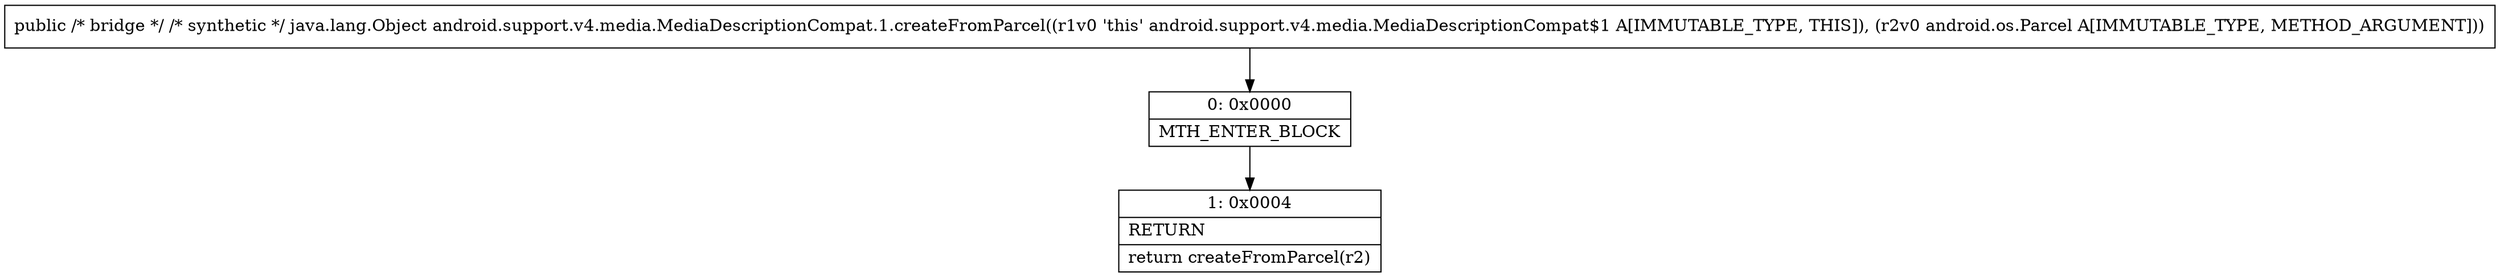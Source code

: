 digraph "CFG forandroid.support.v4.media.MediaDescriptionCompat.1.createFromParcel(Landroid\/os\/Parcel;)Ljava\/lang\/Object;" {
Node_0 [shape=record,label="{0\:\ 0x0000|MTH_ENTER_BLOCK\l}"];
Node_1 [shape=record,label="{1\:\ 0x0004|RETURN\l|return createFromParcel(r2)\l}"];
MethodNode[shape=record,label="{public \/* bridge *\/ \/* synthetic *\/ java.lang.Object android.support.v4.media.MediaDescriptionCompat.1.createFromParcel((r1v0 'this' android.support.v4.media.MediaDescriptionCompat$1 A[IMMUTABLE_TYPE, THIS]), (r2v0 android.os.Parcel A[IMMUTABLE_TYPE, METHOD_ARGUMENT])) }"];
MethodNode -> Node_0;
Node_0 -> Node_1;
}

